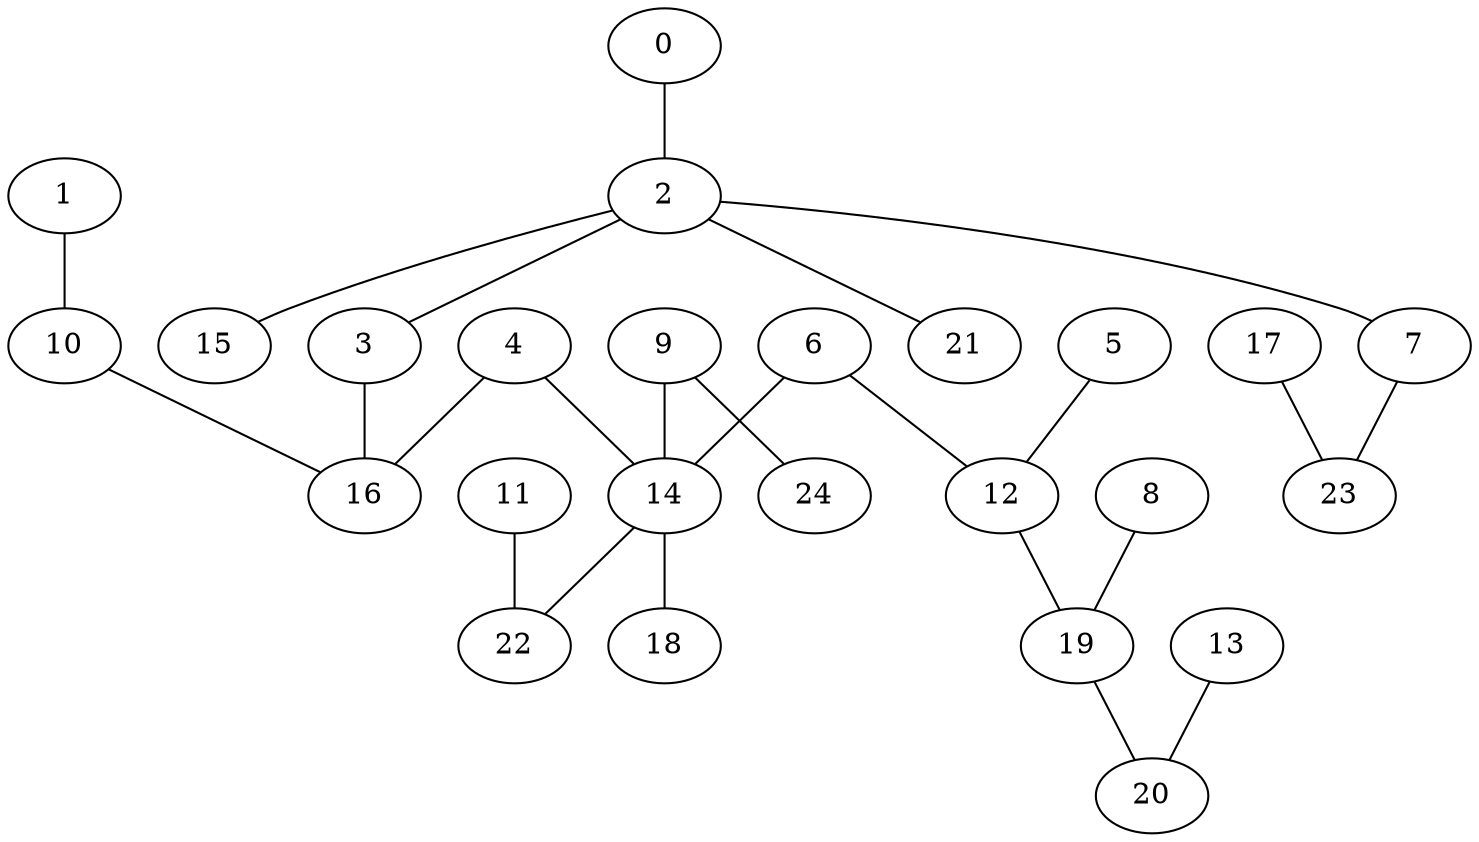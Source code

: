 strict graph "" {
	0	 [pos="272.71185205937235,285.61199538830533"];
	2	 [pos="162.1429703675161,299.7969345522035"];
	0 -- 2;
	1	 [pos="344.5830729261619,-20.64353495121411"];
	10	 [pos="240.11463683261692,21.02635185939483"];
	1 -- 10;
	3	 [pos="133.4910835870697,185.97754290508846"];
	2 -- 3;
	7	 [pos="223.51586316889995,400.52181721479457"];
	2 -- 7;
	15	 [pos="107.96964116942188,375.936161911573"];
	2 -- 15;
	21	 [pos="50.89162126897781,365.29585956090136"];
	2 -- 21;
	16	 [pos="130.0926158724212,68.47421076084626"];
	3 -- 16;
	4	 [pos="40.25237694872465,-8.88561321857785"];
	14	 [pos="-45.673629090846745,-92.6695308714574"];
	4 -- 14;
	4 -- 16;
	5	 [pos="-340.38254782698993,-170.1729740312299"];
	12	 [pos="-242.85336096565482,-229.1332911964176"];
	5 -- 12;
	6	 [pos="-144.18664939925245,-162.62061161126863"];
	6 -- 12;
	6 -- 14;
	23	 [pos="280.3412211030724,489.68690663022556"];
	7 -- 23;
	8	 [pos="-403.5509911843434,-339.50667331734945"];
	19	 [pos="-292.5479233864653,-332.83748862386653"];
	8 -- 19;
	9	 [pos="-128.44676033303546,-15.21263243037027"];
	9 -- 14;
	24	 [pos="-219.67064787698578,46.216147455341066"];
	9 -- 24;
	10 -- 16;
	11	 [pos="105.4711556668712,-288.3450537695765"];
	22	 [pos="41.555643639517,-192.57369655948463"];
	11 -- 22;
	12 -- 19;
	13	 [pos="-302.995029932232,-549.1443399612659"];
	20	 [pos="-283.76209935441443,-444.1093252966367"];
	13 -- 20;
	18	 [pos="-20.339359290822426,-173.78500859379287"];
	14 -- 18;
	14 -- 22;
	17	 [pos="353.7250509520867,563.2180703921053"];
	17 -- 23;
	19 -- 20;
}
